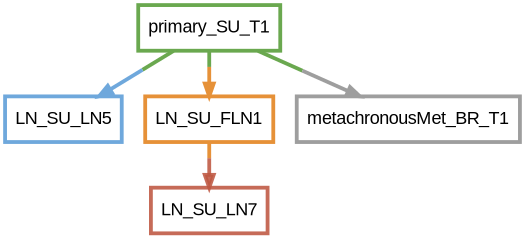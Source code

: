 digraph  {
dpi=600;size=3.5;
LN_SU_LN5 [color="#6fa8dc", fillcolor=white, fontname=Arial, penwidth="3.0", shape=box];
LN_SU_LN7 [color="#be5742e1", fillcolor=white, fontname=Arial, penwidth="3.0", shape=box];
primary_SU_T1 [color="#6aa84f", fillcolor=white, fontname=Arial, penwidth="3.0", shape=box];
LN_SU_FLN1 [color="#e69138", fillcolor=white, fontname=Arial, penwidth="3.0", shape=box];
metachronousMet_BR_T1 [color="#9e9e9e", fillcolor=white, fontname=Arial, penwidth="3.0", shape=box];
primary_SU_T1 -> LN_SU_LN5  [color="#6aa84f;0.5:#6fa8dc", key=0, penwidth=3];
primary_SU_T1 -> LN_SU_FLN1  [color="#6aa84f;0.5:#e69138", key=0, penwidth=3];
primary_SU_T1 -> metachronousMet_BR_T1  [color="#6aa84f;0.5:#9e9e9e", key=0, penwidth=3];
LN_SU_FLN1 -> LN_SU_LN7  [color="#e69138;0.5:#be5742e1", key=0, penwidth=3];
}
